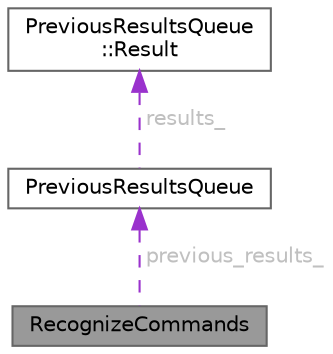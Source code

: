 digraph "RecognizeCommands"
{
 // LATEX_PDF_SIZE
  bgcolor="transparent";
  edge [fontname=Helvetica,fontsize=10,labelfontname=Helvetica,labelfontsize=10];
  node [fontname=Helvetica,fontsize=10,shape=box,height=0.2,width=0.4];
  Node1 [id="Node000001",label="RecognizeCommands",height=0.2,width=0.4,color="gray40", fillcolor="grey60", style="filled", fontcolor="black",tooltip=" "];
  Node2 -> Node1 [id="edge3_Node000001_Node000002",dir="back",color="darkorchid3",style="dashed",tooltip=" ",label=" previous_results_",fontcolor="grey" ];
  Node2 [id="Node000002",label="PreviousResultsQueue",height=0.2,width=0.4,color="gray40", fillcolor="white", style="filled",URL="$class_previous_results_queue.html",tooltip=" "];
  Node3 -> Node2 [id="edge4_Node000002_Node000003",dir="back",color="darkorchid3",style="dashed",tooltip=" ",label=" results_",fontcolor="grey" ];
  Node3 [id="Node000003",label="PreviousResultsQueue\l::Result",height=0.2,width=0.4,color="gray40", fillcolor="white", style="filled",URL="$struct_previous_results_queue_1_1_result.html",tooltip=" "];
}
